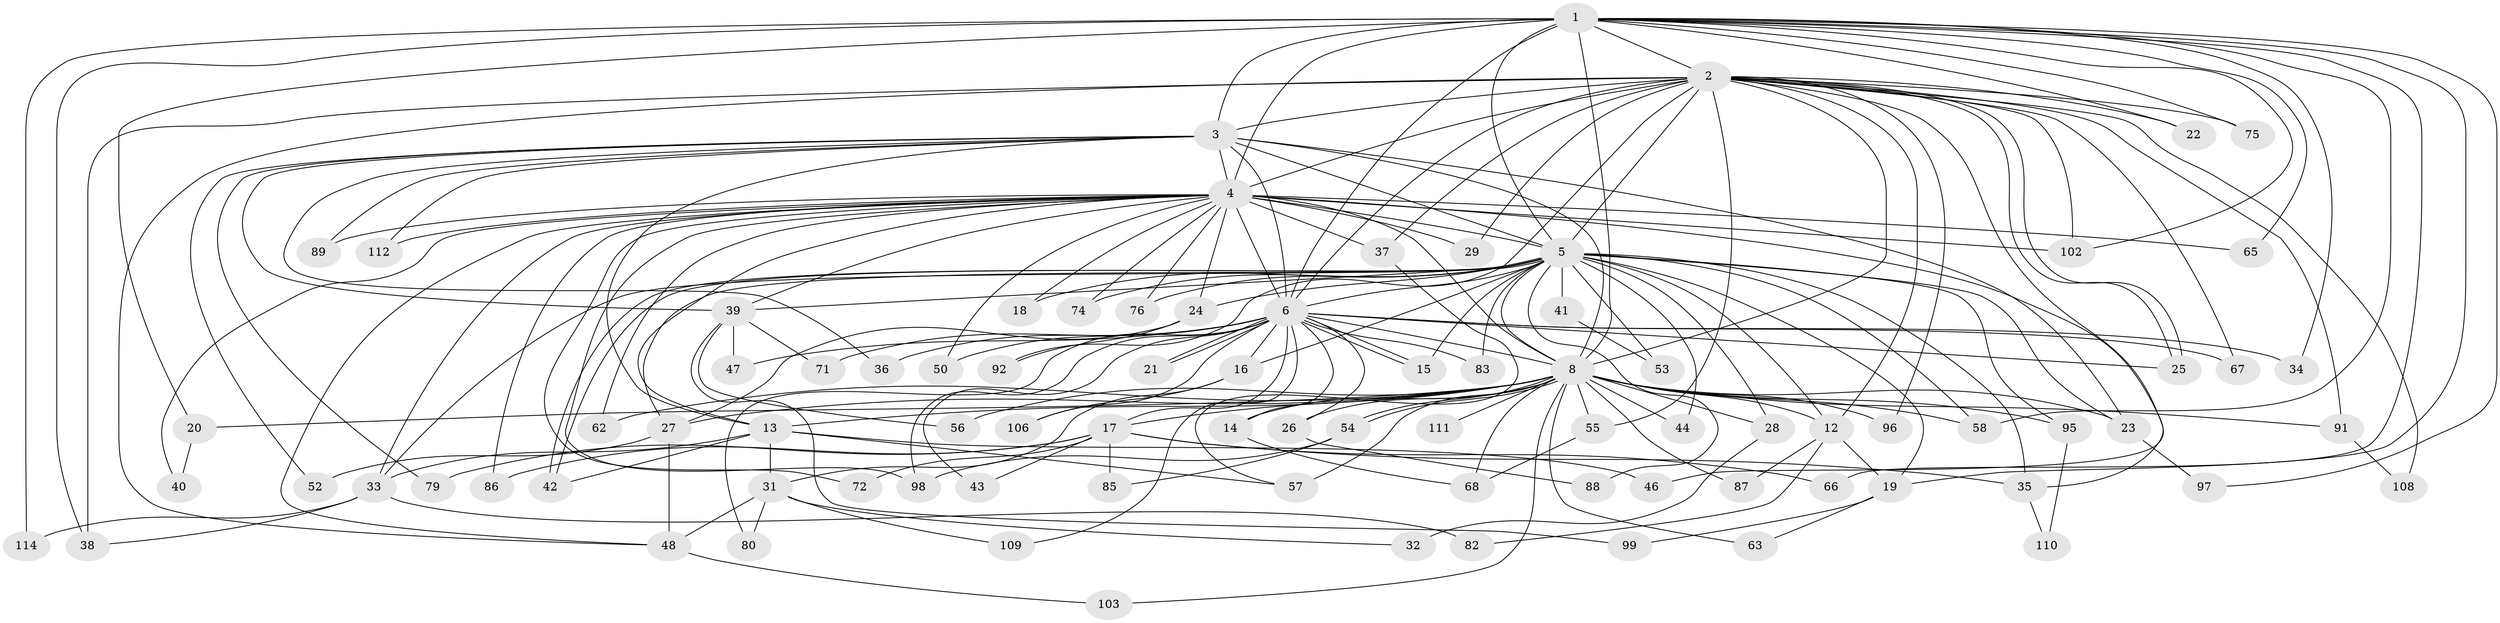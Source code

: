 // original degree distribution, {19: 0.008620689655172414, 28: 0.008620689655172414, 16: 0.008620689655172414, 18: 0.008620689655172414, 31: 0.017241379310344827, 21: 0.008620689655172414, 23: 0.017241379310344827, 12: 0.008620689655172414, 5: 0.02586206896551724, 6: 0.017241379310344827, 8: 0.008620689655172414, 3: 0.22413793103448276, 4: 0.07758620689655173, 10: 0.008620689655172414, 2: 0.5431034482758621, 7: 0.008620689655172414}
// Generated by graph-tools (version 1.1) at 2025/41/03/06/25 10:41:36]
// undirected, 86 vertices, 196 edges
graph export_dot {
graph [start="1"]
  node [color=gray90,style=filled];
  1 [super="+11"];
  2 [super="+90"];
  3 [super="+60"];
  4 [super="+7"];
  5 [super="+10"];
  6 [super="+59"];
  8 [super="+9"];
  12 [super="+93"];
  13 [super="+105"];
  14;
  15 [super="+64"];
  16 [super="+61"];
  17 [super="+51"];
  18;
  19 [super="+30"];
  20;
  21;
  22;
  23 [super="+77"];
  24 [super="+49"];
  25 [super="+101"];
  26;
  27;
  28;
  29 [super="+69"];
  31 [super="+104"];
  32 [super="+84"];
  33 [super="+45"];
  34;
  35 [super="+100"];
  36;
  37 [super="+113"];
  38 [super="+70"];
  39 [super="+116"];
  40;
  41;
  42;
  43;
  44;
  46;
  47;
  48 [super="+94"];
  50;
  52;
  53;
  54 [super="+115"];
  55;
  56;
  57 [super="+81"];
  58 [super="+73"];
  62;
  63;
  65;
  66;
  67;
  68 [super="+78"];
  71;
  72;
  74;
  75;
  76;
  79;
  80;
  82;
  83;
  85;
  86;
  87;
  88;
  89;
  91;
  92;
  95;
  96;
  97;
  98;
  99;
  102 [super="+107"];
  103;
  106;
  108;
  109;
  110;
  111;
  112;
  114;
  1 -- 2 [weight=2];
  1 -- 3;
  1 -- 4 [weight=2];
  1 -- 5 [weight=2];
  1 -- 6;
  1 -- 8 [weight=2];
  1 -- 20;
  1 -- 22;
  1 -- 38;
  1 -- 65;
  1 -- 66;
  1 -- 75;
  1 -- 114;
  1 -- 97;
  1 -- 34;
  1 -- 58;
  1 -- 19;
  1 -- 102;
  2 -- 3;
  2 -- 4 [weight=2];
  2 -- 5 [weight=2];
  2 -- 6 [weight=2];
  2 -- 8 [weight=2];
  2 -- 12;
  2 -- 22;
  2 -- 25;
  2 -- 25;
  2 -- 29;
  2 -- 37;
  2 -- 38;
  2 -- 46;
  2 -- 48;
  2 -- 55;
  2 -- 67;
  2 -- 75;
  2 -- 91;
  2 -- 92;
  2 -- 96;
  2 -- 102;
  2 -- 108;
  3 -- 4 [weight=2];
  3 -- 5 [weight=2];
  3 -- 6;
  3 -- 8 [weight=2];
  3 -- 36;
  3 -- 39;
  3 -- 52;
  3 -- 79;
  3 -- 112;
  3 -- 89;
  3 -- 13;
  3 -- 23;
  4 -- 5 [weight=4];
  4 -- 6 [weight=2];
  4 -- 8 [weight=4];
  4 -- 13;
  4 -- 29;
  4 -- 33;
  4 -- 35;
  4 -- 40;
  4 -- 62;
  4 -- 76;
  4 -- 89;
  4 -- 112;
  4 -- 65;
  4 -- 72;
  4 -- 74;
  4 -- 18;
  4 -- 86;
  4 -- 24;
  4 -- 98;
  4 -- 37;
  4 -- 102;
  4 -- 39;
  4 -- 48;
  4 -- 50;
  5 -- 6 [weight=2];
  5 -- 8 [weight=4];
  5 -- 16 [weight=2];
  5 -- 18;
  5 -- 19;
  5 -- 23;
  5 -- 24;
  5 -- 27;
  5 -- 28;
  5 -- 33;
  5 -- 39;
  5 -- 41 [weight=2];
  5 -- 42;
  5 -- 42;
  5 -- 44;
  5 -- 53;
  5 -- 74;
  5 -- 76;
  5 -- 83;
  5 -- 88;
  5 -- 95;
  5 -- 35;
  5 -- 12;
  5 -- 58;
  5 -- 15;
  6 -- 8 [weight=2];
  6 -- 14;
  6 -- 15;
  6 -- 15;
  6 -- 16;
  6 -- 21;
  6 -- 21;
  6 -- 26;
  6 -- 34;
  6 -- 36;
  6 -- 43 [weight=2];
  6 -- 47;
  6 -- 50;
  6 -- 67;
  6 -- 71;
  6 -- 80;
  6 -- 98;
  6 -- 106;
  6 -- 109;
  6 -- 83;
  6 -- 25;
  6 -- 17;
  8 -- 13;
  8 -- 14;
  8 -- 17 [weight=2];
  8 -- 27;
  8 -- 28;
  8 -- 44;
  8 -- 54;
  8 -- 54;
  8 -- 56;
  8 -- 57 [weight=2];
  8 -- 63;
  8 -- 87;
  8 -- 91;
  8 -- 95;
  8 -- 68;
  8 -- 20;
  8 -- 23;
  8 -- 26;
  8 -- 96;
  8 -- 103;
  8 -- 111;
  8 -- 55;
  8 -- 58;
  8 -- 62;
  8 -- 12;
  12 -- 19;
  12 -- 82;
  12 -- 87;
  13 -- 31;
  13 -- 46;
  13 -- 57;
  13 -- 33;
  13 -- 42;
  14 -- 68;
  16 -- 31;
  16 -- 106;
  17 -- 35;
  17 -- 43;
  17 -- 66;
  17 -- 72;
  17 -- 79;
  17 -- 85;
  17 -- 86;
  19 -- 99;
  19 -- 63;
  20 -- 40;
  23 -- 97;
  24 -- 92;
  24 -- 27;
  26 -- 88;
  27 -- 52;
  27 -- 48;
  28 -- 32 [weight=2];
  31 -- 32;
  31 -- 80;
  31 -- 109;
  31 -- 48;
  33 -- 82;
  33 -- 114;
  33 -- 38;
  35 -- 110;
  37 -- 57;
  39 -- 47;
  39 -- 56;
  39 -- 71;
  39 -- 99;
  41 -- 53;
  48 -- 103;
  54 -- 85;
  54 -- 98;
  55 -- 68;
  91 -- 108;
  95 -- 110;
}
